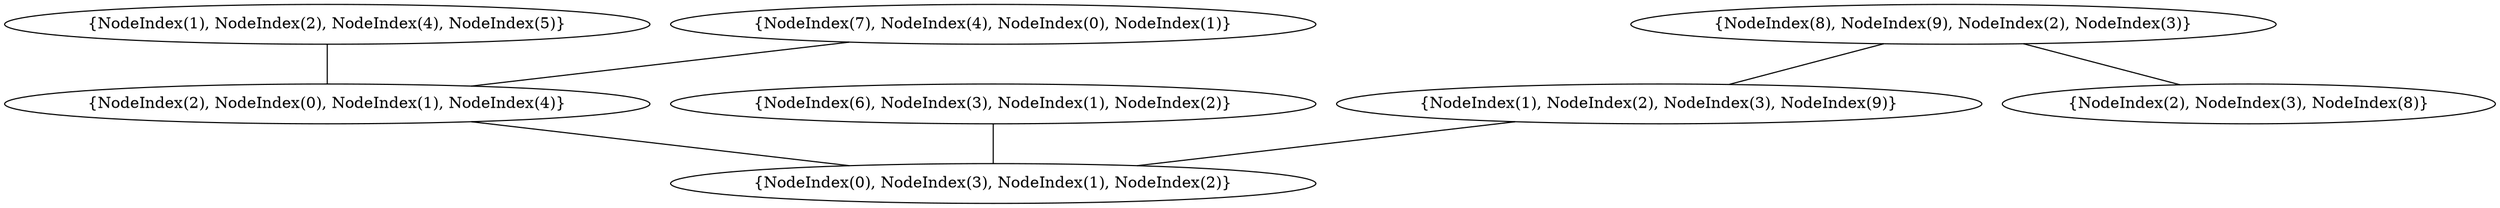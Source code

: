 graph {
    0 [ label = "{NodeIndex(0), NodeIndex(3), NodeIndex(1), NodeIndex(2)}" ]
    1 [ label = "{NodeIndex(2), NodeIndex(0), NodeIndex(1), NodeIndex(4)}" ]
    2 [ label = "{NodeIndex(1), NodeIndex(2), NodeIndex(4), NodeIndex(5)}" ]
    3 [ label = "{NodeIndex(6), NodeIndex(3), NodeIndex(1), NodeIndex(2)}" ]
    4 [ label = "{NodeIndex(1), NodeIndex(2), NodeIndex(3), NodeIndex(9)}" ]
    5 [ label = "{NodeIndex(2), NodeIndex(3), NodeIndex(8)}" ]
    6 [ label = "{NodeIndex(8), NodeIndex(9), NodeIndex(2), NodeIndex(3)}" ]
    7 [ label = "{NodeIndex(7), NodeIndex(4), NodeIndex(0), NodeIndex(1)}" ]
    1 -- 0 [ ]
    2 -- 1 [ ]
    3 -- 0 [ ]
    6 -- 4 [ ]
    7 -- 1 [ ]
    6 -- 5 [ ]
    4 -- 0 [ ]
}

